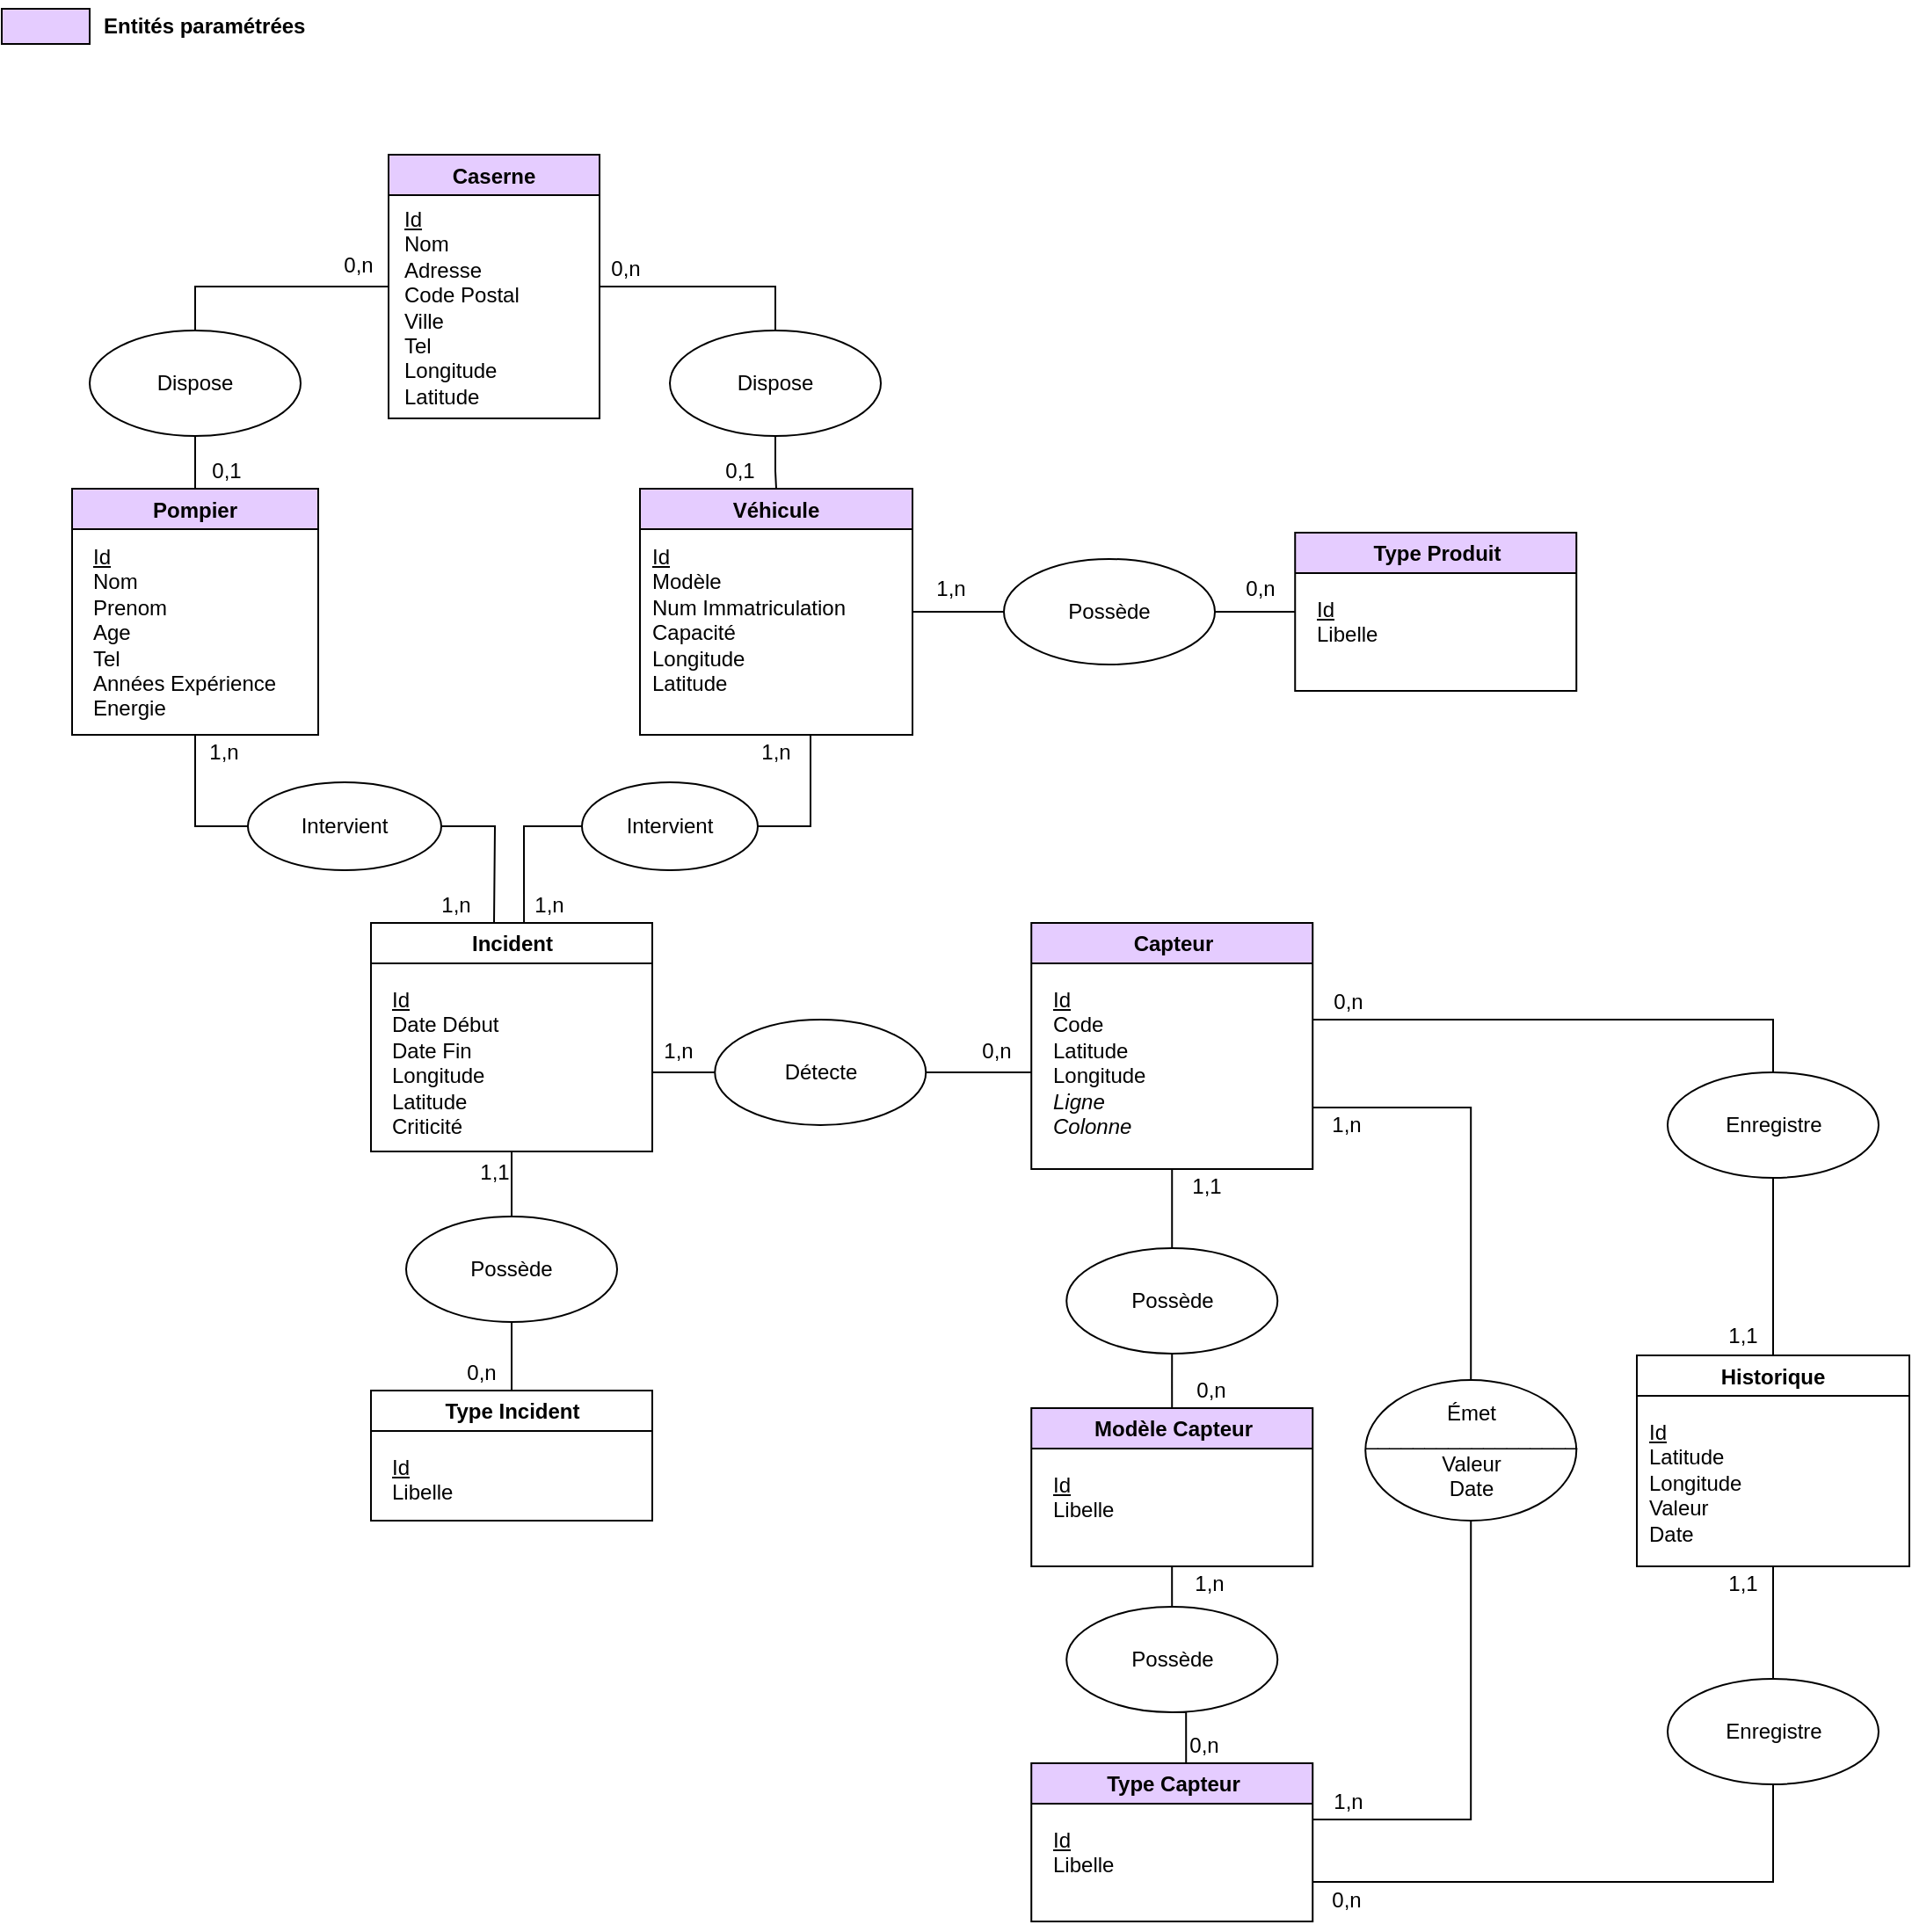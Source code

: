 <mxfile version="15.9.4" type="device"><diagram id="u2Nxqs_oV3LtUsY1vZVY" name="Page-1"><mxGraphModel dx="1102" dy="600" grid="1" gridSize="10" guides="1" tooltips="1" connect="1" arrows="1" fold="1" page="1" pageScale="1" pageWidth="827" pageHeight="1169" math="0" shadow="0"><root><mxCell id="0"/><mxCell id="1" parent="0"/><mxCell id="zqrPinWkNiEjcgO9aKut-8" style="edgeStyle=orthogonalEdgeStyle;rounded=0;orthogonalLoop=1;jettySize=auto;html=1;exitX=1;exitY=0.5;exitDx=0;exitDy=0;entryX=0.5;entryY=0;entryDx=0;entryDy=0;endArrow=none;endFill=0;" parent="1" source="zqrPinWkNiEjcgO9aKut-1" target="zqrPinWkNiEjcgO9aKut-7" edge="1"><mxGeometry relative="1" as="geometry"/></mxCell><mxCell id="zqrPinWkNiEjcgO9aKut-1" value="Caserne" style="swimlane;fillColor=#E5CCFF;" parent="1" vertex="1"><mxGeometry x="230" y="93" width="120" height="150" as="geometry"/></mxCell><mxCell id="zqrPinWkNiEjcgO9aKut-10" value="&lt;div align=&quot;left&quot;&gt;&lt;u&gt;Id&lt;/u&gt;&lt;/div&gt;&lt;div align=&quot;left&quot;&gt;Nom&lt;/div&gt;&lt;div align=&quot;left&quot;&gt;Adresse&lt;/div&gt;&lt;div align=&quot;left&quot;&gt;Code Postal&lt;/div&gt;&lt;div align=&quot;left&quot;&gt;Ville&lt;br&gt;&lt;/div&gt;&lt;div align=&quot;left&quot;&gt;Tel&lt;/div&gt;&lt;div align=&quot;left&quot;&gt;Longitude&lt;/div&gt;&lt;div align=&quot;left&quot;&gt;Latitude&lt;br&gt;&lt;/div&gt;&lt;div align=&quot;left&quot;&gt;&lt;u&gt;&lt;br&gt;&lt;/u&gt;&lt;/div&gt;" style="text;html=1;align=left;verticalAlign=top;resizable=0;points=[];autosize=1;strokeColor=none;fillColor=none;" parent="zqrPinWkNiEjcgO9aKut-1" vertex="1"><mxGeometry x="7" y="23" width="80" height="130" as="geometry"/></mxCell><mxCell id="zqrPinWkNiEjcgO9aKut-2" value="Véhicule" style="swimlane;startSize=23;fillColor=#E5CCFF;" parent="1" vertex="1"><mxGeometry x="373" y="283" width="155" height="140" as="geometry"/></mxCell><mxCell id="zqrPinWkNiEjcgO9aKut-12" value="&lt;div align=&quot;left&quot;&gt;&lt;u&gt;Id&lt;/u&gt;&lt;/div&gt;&lt;div align=&quot;left&quot;&gt;Modèle&lt;/div&gt;&lt;div align=&quot;left&quot;&gt;Num Immatriculation&lt;/div&gt;&lt;div align=&quot;left&quot;&gt;Capacité&lt;/div&gt;&lt;div align=&quot;left&quot;&gt;Longitude&lt;/div&gt;&lt;div align=&quot;left&quot;&gt;Latitude&lt;/div&gt;&lt;div align=&quot;left&quot;&gt;&lt;br&gt;&lt;/div&gt;" style="text;html=1;align=left;verticalAlign=top;resizable=0;points=[];autosize=1;strokeColor=none;fillColor=none;" parent="zqrPinWkNiEjcgO9aKut-2" vertex="1"><mxGeometry x="5" y="25" width="120" height="100" as="geometry"/></mxCell><mxCell id="zqrPinWkNiEjcgO9aKut-4" style="edgeStyle=orthogonalEdgeStyle;rounded=0;orthogonalLoop=1;jettySize=auto;html=1;exitX=0.5;exitY=0;exitDx=0;exitDy=0;entryX=0;entryY=0.5;entryDx=0;entryDy=0;endArrow=none;endFill=0;" parent="1" source="zqrPinWkNiEjcgO9aKut-3" target="zqrPinWkNiEjcgO9aKut-1" edge="1"><mxGeometry relative="1" as="geometry"/></mxCell><mxCell id="zqrPinWkNiEjcgO9aKut-5" style="edgeStyle=orthogonalEdgeStyle;rounded=0;orthogonalLoop=1;jettySize=auto;html=1;endArrow=none;endFill=0;" parent="1" source="zqrPinWkNiEjcgO9aKut-3" target="zqrPinWkNiEjcgO9aKut-6" edge="1"><mxGeometry relative="1" as="geometry"><Array as="points"/></mxGeometry></mxCell><mxCell id="zqrPinWkNiEjcgO9aKut-3" value="Dispose" style="ellipse;whiteSpace=wrap;html=1;" parent="1" vertex="1"><mxGeometry x="60" y="193" width="120" height="60" as="geometry"/></mxCell><mxCell id="zqrPinWkNiEjcgO9aKut-6" value="Pompier" style="swimlane;fillColor=#E5CCFF;" parent="1" vertex="1"><mxGeometry x="50" y="283" width="140" height="140" as="geometry"/></mxCell><mxCell id="zqrPinWkNiEjcgO9aKut-11" value="&lt;div align=&quot;left&quot;&gt;&lt;u&gt;Id&lt;/u&gt;&lt;/div&gt;&lt;div align=&quot;left&quot;&gt;Nom&lt;/div&gt;&lt;div align=&quot;left&quot;&gt;Prenom&lt;/div&gt;&lt;div align=&quot;left&quot;&gt;Age&lt;br&gt;&lt;/div&gt;&lt;div&gt;Tel&lt;/div&gt;&lt;div&gt;Années Expérience&lt;br&gt;&lt;/div&gt;&lt;div&gt;Energie&lt;br&gt;&lt;/div&gt;" style="text;html=1;align=left;verticalAlign=top;resizable=0;points=[];autosize=1;strokeColor=none;fillColor=none;" parent="zqrPinWkNiEjcgO9aKut-6" vertex="1"><mxGeometry x="10" y="25" width="120" height="100" as="geometry"/></mxCell><mxCell id="zqrPinWkNiEjcgO9aKut-9" style="edgeStyle=orthogonalEdgeStyle;rounded=0;orthogonalLoop=1;jettySize=auto;html=1;exitX=0.5;exitY=1;exitDx=0;exitDy=0;endArrow=none;endFill=0;" parent="1" source="zqrPinWkNiEjcgO9aKut-7" target="zqrPinWkNiEjcgO9aKut-2" edge="1"><mxGeometry relative="1" as="geometry"/></mxCell><mxCell id="zqrPinWkNiEjcgO9aKut-7" value="Dispose" style="ellipse;whiteSpace=wrap;html=1;" parent="1" vertex="1"><mxGeometry x="390" y="193" width="120" height="60" as="geometry"/></mxCell><mxCell id="zqrPinWkNiEjcgO9aKut-13" value="0,1" style="text;html=1;strokeColor=none;fillColor=none;align=center;verticalAlign=middle;whiteSpace=wrap;rounded=0;fontFamily=Helvetica;fontSize=12;fontColor=default;" parent="1" vertex="1"><mxGeometry x="117.5" y="263" width="40" height="20" as="geometry"/></mxCell><mxCell id="zqrPinWkNiEjcgO9aKut-14" value="0,1" style="text;html=1;strokeColor=none;fillColor=none;align=center;verticalAlign=middle;whiteSpace=wrap;rounded=0;fontFamily=Helvetica;fontSize=12;fontColor=default;" parent="1" vertex="1"><mxGeometry x="410" y="263" width="40" height="20" as="geometry"/></mxCell><mxCell id="zqrPinWkNiEjcgO9aKut-15" value="0,n" style="text;html=1;strokeColor=none;fillColor=none;align=center;verticalAlign=middle;whiteSpace=wrap;rounded=0;fontFamily=Helvetica;fontSize=12;fontColor=default;" parent="1" vertex="1"><mxGeometry x="196" y="143" width="34" height="25" as="geometry"/></mxCell><mxCell id="zqrPinWkNiEjcgO9aKut-16" value="1,n" style="text;html=1;strokeColor=none;fillColor=none;align=center;verticalAlign=middle;whiteSpace=wrap;rounded=0;fontFamily=Helvetica;fontSize=12;fontColor=default;" parent="1" vertex="1"><mxGeometry x="117.5" y="423" width="37" height="20" as="geometry"/></mxCell><mxCell id="zqrPinWkNiEjcgO9aKut-39" style="edgeStyle=orthogonalEdgeStyle;rounded=0;orthogonalLoop=1;jettySize=auto;html=1;entryX=0;entryY=0.5;entryDx=0;entryDy=0;fontFamily=Helvetica;fontSize=12;fontColor=default;endArrow=none;endFill=0;" parent="1" target="zqrPinWkNiEjcgO9aKut-38" edge="1"><mxGeometry relative="1" as="geometry"><mxPoint x="380" y="615" as="sourcePoint"/></mxGeometry></mxCell><mxCell id="zqrPinWkNiEjcgO9aKut-18" value="Incident" style="swimlane;fontFamily=Helvetica;fontSize=12;fontColor=default;fillColor=none;gradientColor=none;html=1;" parent="1" vertex="1"><mxGeometry x="220" y="530" width="160" height="130" as="geometry"/></mxCell><mxCell id="zqrPinWkNiEjcgO9aKut-26" value="&lt;div align=&quot;left&quot;&gt;&lt;u&gt;Id&lt;/u&gt;&lt;/div&gt;&lt;div&gt;Date Début&lt;/div&gt;&lt;div&gt;Date Fin&lt;/div&gt;&lt;div&gt;Longitude&lt;/div&gt;&lt;div&gt;Latitude&lt;br&gt;&lt;/div&gt;&lt;div&gt;Criticité&lt;br&gt;&lt;/div&gt;" style="text;html=1;align=left;verticalAlign=top;resizable=0;points=[];autosize=1;strokeColor=none;fillColor=none;" parent="zqrPinWkNiEjcgO9aKut-18" vertex="1"><mxGeometry x="10" y="30" width="80" height="90" as="geometry"/></mxCell><mxCell id="zqrPinWkNiEjcgO9aKut-24" style="edgeStyle=orthogonalEdgeStyle;rounded=0;orthogonalLoop=1;jettySize=auto;html=1;exitX=0;exitY=0.5;exitDx=0;exitDy=0;entryX=0.5;entryY=1;entryDx=0;entryDy=0;fontFamily=Helvetica;fontSize=12;fontColor=default;endArrow=none;endFill=0;" parent="1" source="zqrPinWkNiEjcgO9aKut-21" target="zqrPinWkNiEjcgO9aKut-6" edge="1"><mxGeometry relative="1" as="geometry"/></mxCell><mxCell id="zqrPinWkNiEjcgO9aKut-25" style="edgeStyle=orthogonalEdgeStyle;rounded=0;orthogonalLoop=1;jettySize=auto;html=1;exitX=1;exitY=0.5;exitDx=0;exitDy=0;fontFamily=Helvetica;fontSize=12;fontColor=default;endArrow=none;endFill=0;" parent="1" source="zqrPinWkNiEjcgO9aKut-21" edge="1"><mxGeometry relative="1" as="geometry"><mxPoint x="290" y="530" as="targetPoint"/></mxGeometry></mxCell><mxCell id="zqrPinWkNiEjcgO9aKut-21" value="Intervient" style="ellipse;whiteSpace=wrap;html=1;" parent="1" vertex="1"><mxGeometry x="150" y="450" width="110" height="50" as="geometry"/></mxCell><mxCell id="Kg1L_UgleApSgsVoe572-38" style="edgeStyle=orthogonalEdgeStyle;rounded=0;orthogonalLoop=1;jettySize=auto;html=1;endArrow=none;endFill=0;entryX=0.5;entryY=0;entryDx=0;entryDy=0;exitX=1;exitY=0.75;exitDx=0;exitDy=0;" parent="1" source="zqrPinWkNiEjcgO9aKut-32" target="Kg1L_UgleApSgsVoe572-36" edge="1"><mxGeometry relative="1" as="geometry"><mxPoint x="893.62" y="770" as="targetPoint"/></mxGeometry></mxCell><mxCell id="zqrPinWkNiEjcgO9aKut-32" value="Capteur" style="swimlane;fontFamily=Helvetica;fontSize=12;fontColor=default;fillColor=#E5CCFF;gradientColor=none;html=1;" parent="1" vertex="1"><mxGeometry x="595.62" y="530" width="160" height="140" as="geometry"/></mxCell><mxCell id="zqrPinWkNiEjcgO9aKut-33" value="&lt;div align=&quot;left&quot;&gt;&lt;u&gt;Id&lt;/u&gt;&lt;/div&gt;&lt;div align=&quot;left&quot;&gt;Code&lt;/div&gt;&lt;div&gt;Latitude&lt;/div&gt;&lt;div&gt;Longitude&lt;/div&gt;&lt;div&gt;&lt;i&gt;Ligne&lt;/i&gt;&lt;/div&gt;&lt;div&gt;&lt;i&gt;Colonne&lt;/i&gt;&lt;/div&gt;&lt;div&gt;&lt;br&gt;&lt;/div&gt;&lt;div&gt;&lt;br&gt;&lt;/div&gt;" style="text;html=1;align=left;verticalAlign=top;resizable=0;points=[];autosize=1;strokeColor=none;fillColor=none;" parent="zqrPinWkNiEjcgO9aKut-32" vertex="1"><mxGeometry x="10" y="30" width="70" height="120" as="geometry"/></mxCell><mxCell id="zqrPinWkNiEjcgO9aKut-34" value="0,n" style="text;html=1;strokeColor=none;fillColor=none;align=center;verticalAlign=middle;whiteSpace=wrap;rounded=0;fontFamily=Helvetica;fontSize=12;fontColor=default;" parent="1" vertex="1"><mxGeometry x="350" y="148" width="30" height="20" as="geometry"/></mxCell><mxCell id="zqrPinWkNiEjcgO9aKut-40" style="edgeStyle=orthogonalEdgeStyle;rounded=0;orthogonalLoop=1;jettySize=auto;html=1;fontFamily=Helvetica;fontSize=12;fontColor=default;endArrow=none;endFill=0;" parent="1" source="zqrPinWkNiEjcgO9aKut-38" edge="1"><mxGeometry relative="1" as="geometry"><mxPoint x="595.62" y="615" as="targetPoint"/></mxGeometry></mxCell><mxCell id="zqrPinWkNiEjcgO9aKut-38" value="Détecte" style="ellipse;whiteSpace=wrap;html=1;" parent="1" vertex="1"><mxGeometry x="415.62" y="585" width="120" height="60" as="geometry"/></mxCell><mxCell id="zqrPinWkNiEjcgO9aKut-42" value="1,n" style="text;html=1;strokeColor=none;fillColor=none;align=center;verticalAlign=middle;whiteSpace=wrap;rounded=0;fontFamily=Helvetica;fontSize=12;fontColor=default;" parent="1" vertex="1"><mxGeometry x="380" y="590" width="30" height="25" as="geometry"/></mxCell><mxCell id="zqrPinWkNiEjcgO9aKut-43" value="0,n" style="text;html=1;strokeColor=none;fillColor=none;align=center;verticalAlign=middle;whiteSpace=wrap;rounded=0;fontFamily=Helvetica;fontSize=12;fontColor=default;" parent="1" vertex="1"><mxGeometry x="555.62" y="590" width="40" height="25" as="geometry"/></mxCell><mxCell id="Kg1L_UgleApSgsVoe572-41" style="edgeStyle=orthogonalEdgeStyle;rounded=0;orthogonalLoop=1;jettySize=auto;html=1;entryX=0.5;entryY=1;entryDx=0;entryDy=0;endArrow=none;endFill=0;" parent="1" source="zqrPinWkNiEjcgO9aKut-46" target="Kg1L_UgleApSgsVoe572-36" edge="1"><mxGeometry relative="1" as="geometry"><Array as="points"><mxPoint x="846" y="1040"/></Array></mxGeometry></mxCell><mxCell id="Tti7ERwYbxZReKMzOqlO-3" style="edgeStyle=orthogonalEdgeStyle;rounded=0;orthogonalLoop=1;jettySize=auto;html=1;exitX=1;exitY=0.75;exitDx=0;exitDy=0;entryX=0.5;entryY=1;entryDx=0;entryDy=0;endArrow=none;endFill=0;" parent="1" source="zqrPinWkNiEjcgO9aKut-46" target="Tti7ERwYbxZReKMzOqlO-2" edge="1"><mxGeometry relative="1" as="geometry"/></mxCell><mxCell id="zqrPinWkNiEjcgO9aKut-46" value="Type Capteur" style="swimlane;fontFamily=Helvetica;fontSize=12;fontColor=default;fillColor=#E5CCFF;gradientColor=none;html=1;" parent="1" vertex="1"><mxGeometry x="595.62" y="1008" width="160" height="90" as="geometry"/></mxCell><mxCell id="zqrPinWkNiEjcgO9aKut-47" value="&lt;div align=&quot;left&quot;&gt;&lt;u&gt;Id&lt;/u&gt;&lt;/div&gt;Libelle&lt;br&gt;&lt;div&gt;&lt;br&gt;&lt;/div&gt;&lt;div&gt;&lt;br&gt;&lt;/div&gt;" style="text;html=1;align=left;verticalAlign=top;resizable=0;points=[];autosize=1;strokeColor=none;fillColor=none;" parent="zqrPinWkNiEjcgO9aKut-46" vertex="1"><mxGeometry x="10" y="30" width="50" height="60" as="geometry"/></mxCell><mxCell id="zqrPinWkNiEjcgO9aKut-49" style="edgeStyle=orthogonalEdgeStyle;rounded=0;orthogonalLoop=1;jettySize=auto;html=1;entryX=0.5;entryY=1;entryDx=0;entryDy=0;fontFamily=Helvetica;fontSize=12;fontColor=default;endArrow=none;endFill=0;" parent="1" source="zqrPinWkNiEjcgO9aKut-48" target="zqrPinWkNiEjcgO9aKut-32" edge="1"><mxGeometry relative="1" as="geometry"/></mxCell><mxCell id="zqrPinWkNiEjcgO9aKut-50" style="edgeStyle=orthogonalEdgeStyle;rounded=0;orthogonalLoop=1;jettySize=auto;html=1;entryX=0.5;entryY=0;entryDx=0;entryDy=0;fontFamily=Helvetica;fontSize=12;fontColor=default;endArrow=none;endFill=0;" parent="1" source="zqrPinWkNiEjcgO9aKut-48" target="Kg1L_UgleApSgsVoe572-1" edge="1"><mxGeometry relative="1" as="geometry"/></mxCell><mxCell id="zqrPinWkNiEjcgO9aKut-48" value="Possède" style="ellipse;whiteSpace=wrap;html=1;" parent="1" vertex="1"><mxGeometry x="615.62" y="715" width="120" height="60" as="geometry"/></mxCell><mxCell id="zqrPinWkNiEjcgO9aKut-51" value="0,n" style="text;html=1;strokeColor=none;fillColor=none;align=center;verticalAlign=middle;whiteSpace=wrap;rounded=0;fontFamily=Helvetica;fontSize=12;fontColor=default;" parent="1" vertex="1"><mxGeometry x="678.12" y="786" width="40" height="20" as="geometry"/></mxCell><mxCell id="zqrPinWkNiEjcgO9aKut-53" value="1,1" style="text;html=1;strokeColor=none;fillColor=none;align=center;verticalAlign=middle;whiteSpace=wrap;rounded=0;fontFamily=Helvetica;fontSize=12;fontColor=default;" parent="1" vertex="1"><mxGeometry x="674.37" y="670" width="42.5" height="20" as="geometry"/></mxCell><mxCell id="zqrPinWkNiEjcgO9aKut-54" value="Historique" style="swimlane;startSize=23;" parent="1" vertex="1"><mxGeometry x="940" y="776" width="155" height="120" as="geometry"/></mxCell><mxCell id="zqrPinWkNiEjcgO9aKut-55" value="&lt;div align=&quot;left&quot;&gt;&lt;u&gt;Id&lt;/u&gt;&lt;/div&gt;&lt;div&gt;&lt;div&gt;Latitude&lt;/div&gt;&lt;div&gt;Longitude&lt;/div&gt;&lt;div&gt;Valeur&lt;/div&gt;&lt;div&gt;Date&lt;/div&gt;&lt;/div&gt;" style="text;html=1;align=left;verticalAlign=top;resizable=0;points=[];autosize=1;strokeColor=none;fillColor=none;" parent="zqrPinWkNiEjcgO9aKut-54" vertex="1"><mxGeometry x="5" y="30" width="70" height="80" as="geometry"/></mxCell><mxCell id="zqrPinWkNiEjcgO9aKut-57" style="edgeStyle=orthogonalEdgeStyle;rounded=0;orthogonalLoop=1;jettySize=auto;html=1;fontFamily=Helvetica;fontSize=12;fontColor=default;endArrow=none;endFill=0;exitX=0.5;exitY=1;exitDx=0;exitDy=0;" parent="1" source="zqrPinWkNiEjcgO9aKut-56" target="zqrPinWkNiEjcgO9aKut-54" edge="1"><mxGeometry relative="1" as="geometry"><mxPoint x="380" y="745" as="targetPoint"/></mxGeometry></mxCell><mxCell id="zqrPinWkNiEjcgO9aKut-58" style="edgeStyle=orthogonalEdgeStyle;rounded=0;orthogonalLoop=1;jettySize=auto;html=1;fontFamily=Helvetica;fontSize=12;fontColor=default;endArrow=none;endFill=0;" parent="1" source="zqrPinWkNiEjcgO9aKut-56" target="zqrPinWkNiEjcgO9aKut-32" edge="1"><mxGeometry relative="1" as="geometry"><mxPoint x="760" y="585" as="targetPoint"/><Array as="points"><mxPoint x="790" y="585"/><mxPoint x="790" y="585"/></Array></mxGeometry></mxCell><mxCell id="zqrPinWkNiEjcgO9aKut-56" value="Enregistre" style="ellipse;whiteSpace=wrap;html=1;" parent="1" vertex="1"><mxGeometry x="957.5" y="615" width="120" height="60" as="geometry"/></mxCell><mxCell id="zqrPinWkNiEjcgO9aKut-59" value="0,n" style="text;html=1;strokeColor=none;fillColor=none;align=center;verticalAlign=middle;whiteSpace=wrap;rounded=0;fontFamily=Helvetica;fontSize=12;fontColor=default;" parent="1" vertex="1"><mxGeometry x="755.62" y="565" width="40" height="20" as="geometry"/></mxCell><mxCell id="zqrPinWkNiEjcgO9aKut-60" value="1,1" style="text;html=1;strokeColor=none;fillColor=none;align=center;verticalAlign=middle;whiteSpace=wrap;rounded=0;fontFamily=Helvetica;fontSize=12;fontColor=default;" parent="1" vertex="1"><mxGeometry x="980" y="755" width="41.25" height="20" as="geometry"/></mxCell><mxCell id="zqrPinWkNiEjcgO9aKut-61" value="" style="rounded=0;whiteSpace=wrap;html=1;fontFamily=Helvetica;fontSize=12;fontColor=default;fillColor=#E5CCFF;gradientColor=none;" parent="1" vertex="1"><mxGeometry x="10" y="10" width="50" height="20" as="geometry"/></mxCell><mxCell id="zqrPinWkNiEjcgO9aKut-62" value="Entités paramétrées" style="text;html=1;strokeColor=none;fillColor=none;align=left;verticalAlign=middle;whiteSpace=wrap;rounded=0;fontFamily=Helvetica;fontSize=12;fontColor=default;fontStyle=1" parent="1" vertex="1"><mxGeometry x="66" y="5" width="140" height="30" as="geometry"/></mxCell><mxCell id="zqrPinWkNiEjcgO9aKut-65" value="1,n" style="text;html=1;strokeColor=none;fillColor=none;align=center;verticalAlign=middle;whiteSpace=wrap;rounded=0;fontFamily=Helvetica;fontSize=12;fontColor=default;" parent="1" vertex="1"><mxGeometry x="250" y="510" width="37" height="20" as="geometry"/></mxCell><mxCell id="zqrPinWkNiEjcgO9aKut-73" style="edgeStyle=orthogonalEdgeStyle;rounded=0;orthogonalLoop=1;jettySize=auto;html=1;exitX=0;exitY=0.5;exitDx=0;exitDy=0;entryX=0.544;entryY=0;entryDx=0;entryDy=0;entryPerimeter=0;fontFamily=Helvetica;fontSize=12;fontColor=default;endArrow=none;endFill=0;" parent="1" source="zqrPinWkNiEjcgO9aKut-72" target="zqrPinWkNiEjcgO9aKut-18" edge="1"><mxGeometry relative="1" as="geometry"/></mxCell><mxCell id="zqrPinWkNiEjcgO9aKut-76" style="edgeStyle=orthogonalEdgeStyle;rounded=0;orthogonalLoop=1;jettySize=auto;html=1;fontFamily=Helvetica;fontSize=12;fontColor=default;endArrow=none;endFill=0;exitX=1;exitY=0.5;exitDx=0;exitDy=0;entryX=1;entryY=1;entryDx=0;entryDy=0;" parent="1" source="zqrPinWkNiEjcgO9aKut-72" target="zqrPinWkNiEjcgO9aKut-2" edge="1"><mxGeometry relative="1" as="geometry"><mxPoint x="510" y="420" as="targetPoint"/><Array as="points"><mxPoint x="470" y="475"/><mxPoint x="470" y="423"/></Array></mxGeometry></mxCell><mxCell id="zqrPinWkNiEjcgO9aKut-72" value="Intervient" style="ellipse;whiteSpace=wrap;html=1;" parent="1" vertex="1"><mxGeometry x="340" y="450" width="100" height="50" as="geometry"/></mxCell><mxCell id="zqrPinWkNiEjcgO9aKut-74" value="1,n" style="text;html=1;strokeColor=none;fillColor=none;align=center;verticalAlign=middle;whiteSpace=wrap;rounded=0;fontFamily=Helvetica;fontSize=12;fontColor=default;" parent="1" vertex="1"><mxGeometry x="303" y="510" width="37" height="20" as="geometry"/></mxCell><mxCell id="zqrPinWkNiEjcgO9aKut-63" value="1,n" style="text;html=1;strokeColor=none;fillColor=none;align=center;verticalAlign=middle;whiteSpace=wrap;rounded=0;fontFamily=Helvetica;fontSize=12;fontColor=default;" parent="1" vertex="1"><mxGeometry x="431.5" y="423" width="37" height="20" as="geometry"/></mxCell><mxCell id="Kg1L_UgleApSgsVoe572-6" style="edgeStyle=orthogonalEdgeStyle;rounded=0;orthogonalLoop=1;jettySize=auto;html=1;entryX=0.5;entryY=0;entryDx=0;entryDy=0;endArrow=none;endFill=0;" parent="1" source="Kg1L_UgleApSgsVoe572-1" target="Kg1L_UgleApSgsVoe572-5" edge="1"><mxGeometry relative="1" as="geometry"/></mxCell><mxCell id="Kg1L_UgleApSgsVoe572-1" value="&lt;div&gt;Modèle Capteur&lt;/div&gt;" style="swimlane;fontFamily=Helvetica;fontSize=12;fontColor=default;fillColor=#E5CCFF;gradientColor=none;html=1;" parent="1" vertex="1"><mxGeometry x="595.62" y="806" width="160" height="90" as="geometry"/></mxCell><mxCell id="Kg1L_UgleApSgsVoe572-2" value="&lt;div align=&quot;left&quot;&gt;&lt;u&gt;Id&lt;/u&gt;&lt;/div&gt;Libelle&lt;br&gt;&lt;div&gt;&lt;br&gt;&lt;/div&gt;&lt;div&gt;&lt;br&gt;&lt;/div&gt;" style="text;html=1;align=left;verticalAlign=top;resizable=0;points=[];autosize=1;strokeColor=none;fillColor=none;" parent="Kg1L_UgleApSgsVoe572-1" vertex="1"><mxGeometry x="10" y="30" width="50" height="60" as="geometry"/></mxCell><mxCell id="Kg1L_UgleApSgsVoe572-7" style="edgeStyle=orthogonalEdgeStyle;rounded=0;orthogonalLoop=1;jettySize=auto;html=1;entryX=0.55;entryY=0;entryDx=0;entryDy=0;entryPerimeter=0;endArrow=none;endFill=0;" parent="1" target="zqrPinWkNiEjcgO9aKut-46" edge="1"><mxGeometry relative="1" as="geometry"><mxPoint x="675.62" y="979" as="sourcePoint"/><mxPoint x="672.62" y="1019" as="targetPoint"/></mxGeometry></mxCell><mxCell id="Kg1L_UgleApSgsVoe572-5" value="Possède" style="ellipse;whiteSpace=wrap;html=1;" parent="1" vertex="1"><mxGeometry x="615.62" y="919" width="120" height="60" as="geometry"/></mxCell><mxCell id="Kg1L_UgleApSgsVoe572-8" value="0,n" style="text;html=1;strokeColor=none;fillColor=none;align=center;verticalAlign=middle;whiteSpace=wrap;rounded=0;fontFamily=Helvetica;fontSize=12;fontColor=default;" parent="1" vertex="1"><mxGeometry x="674.37" y="988" width="40" height="20" as="geometry"/></mxCell><mxCell id="Kg1L_UgleApSgsVoe572-10" value="1,n" style="text;html=1;strokeColor=none;fillColor=none;align=center;verticalAlign=middle;whiteSpace=wrap;rounded=0;fontFamily=Helvetica;fontSize=12;fontColor=default;" parent="1" vertex="1"><mxGeometry x="676.87" y="896" width="40" height="20" as="geometry"/></mxCell><mxCell id="Kg1L_UgleApSgsVoe572-36" value="&lt;div&gt;Émet&lt;/div&gt;&lt;div&gt;__________________&lt;/div&gt;&lt;div&gt;Valeur&lt;/div&gt;&lt;div&gt;Date&lt;br&gt;&lt;/div&gt;" style="ellipse;whiteSpace=wrap;html=1;" parent="1" vertex="1"><mxGeometry x="785.62" y="790" width="120" height="80" as="geometry"/></mxCell><mxCell id="Kg1L_UgleApSgsVoe572-42" value="1,n" style="text;html=1;strokeColor=none;fillColor=none;align=center;verticalAlign=middle;whiteSpace=wrap;rounded=0;fontFamily=Helvetica;fontSize=12;fontColor=default;" parent="1" vertex="1"><mxGeometry x="754.62" y="635" width="40" height="20" as="geometry"/></mxCell><mxCell id="Kg1L_UgleApSgsVoe572-47" value="1,n" style="text;html=1;strokeColor=none;fillColor=none;align=center;verticalAlign=middle;whiteSpace=wrap;rounded=0;fontFamily=Helvetica;fontSize=12;fontColor=default;" parent="1" vertex="1"><mxGeometry x="755.62" y="1020" width="40" height="20" as="geometry"/></mxCell><mxCell id="Kg1L_UgleApSgsVoe572-51" value="Type Incident" style="swimlane;fontFamily=Helvetica;fontSize=12;fontColor=default;fillColor=none;gradientColor=none;html=1;" parent="1" vertex="1"><mxGeometry x="220" y="796" width="160" height="74" as="geometry"/></mxCell><mxCell id="Kg1L_UgleApSgsVoe572-52" value="&lt;div align=&quot;left&quot;&gt;&lt;u&gt;Id&lt;/u&gt;&lt;/div&gt;Libelle" style="text;html=1;align=left;verticalAlign=top;resizable=0;points=[];autosize=1;strokeColor=none;fillColor=none;" parent="Kg1L_UgleApSgsVoe572-51" vertex="1"><mxGeometry x="10" y="30" width="50" height="30" as="geometry"/></mxCell><mxCell id="Kg1L_UgleApSgsVoe572-55" style="edgeStyle=orthogonalEdgeStyle;rounded=0;orthogonalLoop=1;jettySize=auto;html=1;entryX=0.5;entryY=1;entryDx=0;entryDy=0;endArrow=none;endFill=0;" parent="1" source="Kg1L_UgleApSgsVoe572-53" target="zqrPinWkNiEjcgO9aKut-18" edge="1"><mxGeometry relative="1" as="geometry"/></mxCell><mxCell id="Kg1L_UgleApSgsVoe572-56" style="edgeStyle=orthogonalEdgeStyle;rounded=0;orthogonalLoop=1;jettySize=auto;html=1;entryX=0.5;entryY=0;entryDx=0;entryDy=0;endArrow=none;endFill=0;" parent="1" source="Kg1L_UgleApSgsVoe572-53" target="Kg1L_UgleApSgsVoe572-51" edge="1"><mxGeometry relative="1" as="geometry"/></mxCell><mxCell id="Kg1L_UgleApSgsVoe572-53" value="Possède" style="ellipse;whiteSpace=wrap;html=1;" parent="1" vertex="1"><mxGeometry x="240" y="697" width="120" height="60" as="geometry"/></mxCell><mxCell id="Kg1L_UgleApSgsVoe572-57" value="1,1" style="text;html=1;strokeColor=none;fillColor=none;align=center;verticalAlign=middle;whiteSpace=wrap;rounded=0;fontFamily=Helvetica;fontSize=12;fontColor=default;" parent="1" vertex="1"><mxGeometry x="268.75" y="662" width="42.5" height="20" as="geometry"/></mxCell><mxCell id="Kg1L_UgleApSgsVoe572-58" value="0,n" style="text;html=1;strokeColor=none;fillColor=none;align=center;verticalAlign=middle;whiteSpace=wrap;rounded=0;fontFamily=Helvetica;fontSize=12;fontColor=default;" parent="1" vertex="1"><mxGeometry x="263" y="776" width="40" height="20" as="geometry"/></mxCell><mxCell id="Tti7ERwYbxZReKMzOqlO-4" style="edgeStyle=orthogonalEdgeStyle;rounded=0;orthogonalLoop=1;jettySize=auto;html=1;entryX=0.5;entryY=1;entryDx=0;entryDy=0;endArrow=none;endFill=0;" parent="1" source="Tti7ERwYbxZReKMzOqlO-2" target="zqrPinWkNiEjcgO9aKut-54" edge="1"><mxGeometry relative="1" as="geometry"/></mxCell><mxCell id="Tti7ERwYbxZReKMzOqlO-2" value="Enregistre" style="ellipse;whiteSpace=wrap;html=1;" parent="1" vertex="1"><mxGeometry x="957.5" y="960" width="120" height="60" as="geometry"/></mxCell><mxCell id="Tti7ERwYbxZReKMzOqlO-5" value="1,1" style="text;html=1;strokeColor=none;fillColor=none;align=center;verticalAlign=middle;whiteSpace=wrap;rounded=0;fontFamily=Helvetica;fontSize=12;fontColor=default;" parent="1" vertex="1"><mxGeometry x="980" y="896" width="41.25" height="20" as="geometry"/></mxCell><mxCell id="Tti7ERwYbxZReKMzOqlO-7" value="0,n" style="text;html=1;strokeColor=none;fillColor=none;align=center;verticalAlign=middle;whiteSpace=wrap;rounded=0;fontFamily=Helvetica;fontSize=12;fontColor=default;" parent="1" vertex="1"><mxGeometry x="754.62" y="1076" width="40" height="20" as="geometry"/></mxCell><mxCell id="7gtZnyB6sV96Y7gJIbw9-1" value="Type Produit" style="swimlane;fontFamily=Helvetica;fontSize=12;fontColor=default;fillColor=#E5CCFF;gradientColor=none;html=1;" vertex="1" parent="1"><mxGeometry x="745.62" y="308" width="160" height="90" as="geometry"/></mxCell><mxCell id="7gtZnyB6sV96Y7gJIbw9-2" value="&lt;div align=&quot;left&quot;&gt;&lt;u&gt;Id&lt;/u&gt;&lt;/div&gt;Libelle&lt;br&gt;&lt;div&gt;&lt;br&gt;&lt;/div&gt;&lt;div&gt;&lt;br&gt;&lt;/div&gt;" style="text;html=1;align=left;verticalAlign=top;resizable=0;points=[];autosize=1;strokeColor=none;fillColor=none;" vertex="1" parent="7gtZnyB6sV96Y7gJIbw9-1"><mxGeometry x="10" y="30" width="50" height="60" as="geometry"/></mxCell><mxCell id="7gtZnyB6sV96Y7gJIbw9-4" style="edgeStyle=orthogonalEdgeStyle;rounded=0;orthogonalLoop=1;jettySize=auto;html=1;endArrow=none;endFill=0;" edge="1" parent="1" source="7gtZnyB6sV96Y7gJIbw9-3" target="7gtZnyB6sV96Y7gJIbw9-1"><mxGeometry relative="1" as="geometry"/></mxCell><mxCell id="7gtZnyB6sV96Y7gJIbw9-5" style="edgeStyle=orthogonalEdgeStyle;rounded=0;orthogonalLoop=1;jettySize=auto;html=1;endArrow=none;endFill=0;" edge="1" parent="1" source="7gtZnyB6sV96Y7gJIbw9-3" target="zqrPinWkNiEjcgO9aKut-2"><mxGeometry relative="1" as="geometry"/></mxCell><mxCell id="7gtZnyB6sV96Y7gJIbw9-3" value="Possède" style="ellipse;whiteSpace=wrap;html=1;" vertex="1" parent="1"><mxGeometry x="580" y="323" width="120" height="60" as="geometry"/></mxCell><mxCell id="7gtZnyB6sV96Y7gJIbw9-6" value="1,n" style="text;html=1;strokeColor=none;fillColor=none;align=center;verticalAlign=middle;whiteSpace=wrap;rounded=0;fontFamily=Helvetica;fontSize=12;fontColor=default;" vertex="1" parent="1"><mxGeometry x="530" y="330" width="40" height="20" as="geometry"/></mxCell><mxCell id="7gtZnyB6sV96Y7gJIbw9-8" value="0,n" style="text;html=1;strokeColor=none;fillColor=none;align=center;verticalAlign=middle;whiteSpace=wrap;rounded=0;fontFamily=Helvetica;fontSize=12;fontColor=default;" vertex="1" parent="1"><mxGeometry x="705.62" y="330" width="40" height="20" as="geometry"/></mxCell></root></mxGraphModel></diagram></mxfile>